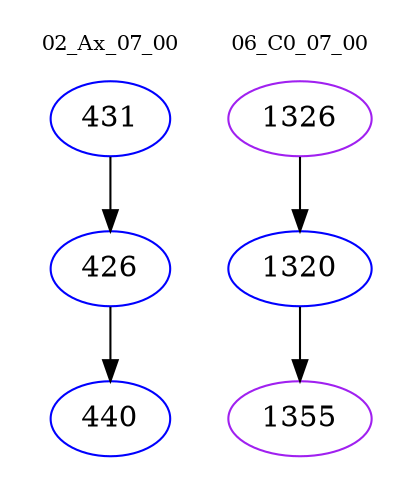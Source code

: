 digraph{
subgraph cluster_0 {
color = white
label = "02_Ax_07_00";
fontsize=10;
T0_431 [label="431", color="blue"]
T0_431 -> T0_426 [color="black"]
T0_426 [label="426", color="blue"]
T0_426 -> T0_440 [color="black"]
T0_440 [label="440", color="blue"]
}
subgraph cluster_1 {
color = white
label = "06_C0_07_00";
fontsize=10;
T1_1326 [label="1326", color="purple"]
T1_1326 -> T1_1320 [color="black"]
T1_1320 [label="1320", color="blue"]
T1_1320 -> T1_1355 [color="black"]
T1_1355 [label="1355", color="purple"]
}
}
